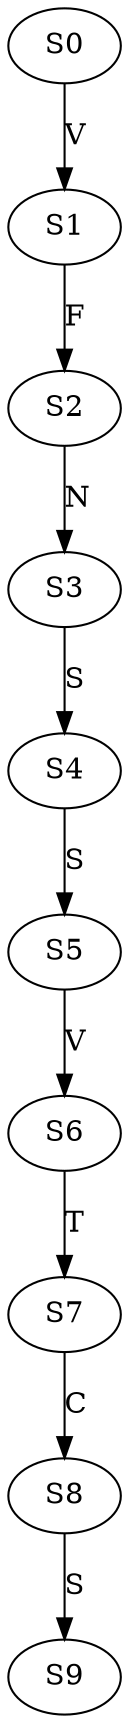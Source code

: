 strict digraph  {
	S0 -> S1 [ label = V ];
	S1 -> S2 [ label = F ];
	S2 -> S3 [ label = N ];
	S3 -> S4 [ label = S ];
	S4 -> S5 [ label = S ];
	S5 -> S6 [ label = V ];
	S6 -> S7 [ label = T ];
	S7 -> S8 [ label = C ];
	S8 -> S9 [ label = S ];
}
